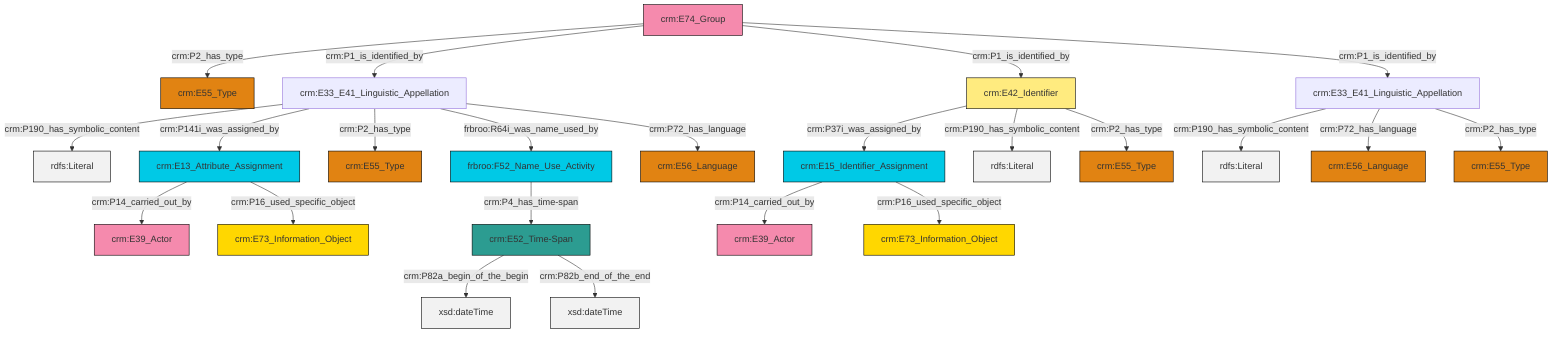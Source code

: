graph TD
classDef Literal fill:#f2f2f2,stroke:#000000;
classDef CRM_Entity fill:#FFFFFF,stroke:#000000;
classDef Temporal_Entity fill:#00C9E6, stroke:#000000;
classDef Type fill:#E18312, stroke:#000000;
classDef Time-Span fill:#2C9C91, stroke:#000000;
classDef Appellation fill:#FFEB7F, stroke:#000000;
classDef Place fill:#008836, stroke:#000000;
classDef Persistent_Item fill:#B266B2, stroke:#000000;
classDef Conceptual_Object fill:#FFD700, stroke:#000000;
classDef Physical_Thing fill:#D2B48C, stroke:#000000;
classDef Actor fill:#f58aad, stroke:#000000;
classDef PC_Classes fill:#4ce600, stroke:#000000;
classDef Multi fill:#cccccc,stroke:#000000;

4["crm:E33_E41_Linguistic_Appellation"]:::Default -->|crm:P190_has_symbolic_content| 5[rdfs:Literal]:::Literal
4["crm:E33_E41_Linguistic_Appellation"]:::Default -->|crm:P141i_was_assigned_by| 0["crm:E13_Attribute_Assignment"]:::Temporal_Entity
9["crm:E74_Group"]:::Actor -->|crm:P2_has_type| 10["crm:E55_Type"]:::Type
2["crm:E33_E41_Linguistic_Appellation"]:::Default -->|crm:P190_has_symbolic_content| 11[rdfs:Literal]:::Literal
9["crm:E74_Group"]:::Actor -->|crm:P1_is_identified_by| 4["crm:E33_E41_Linguistic_Appellation"]:::Default
13["crm:E42_Identifier"]:::Appellation -->|crm:P37i_was_assigned_by| 14["crm:E15_Identifier_Assignment"]:::Temporal_Entity
14["crm:E15_Identifier_Assignment"]:::Temporal_Entity -->|crm:P14_carried_out_by| 15["crm:E39_Actor"]:::Actor
0["crm:E13_Attribute_Assignment"]:::Temporal_Entity -->|crm:P14_carried_out_by| 16["crm:E39_Actor"]:::Actor
17["frbroo:F52_Name_Use_Activity"]:::Temporal_Entity -->|crm:P4_has_time-span| 18["crm:E52_Time-Span"]:::Time-Span
18["crm:E52_Time-Span"]:::Time-Span -->|crm:P82a_begin_of_the_begin| 19[xsd:dateTime]:::Literal
13["crm:E42_Identifier"]:::Appellation -->|crm:P190_has_symbolic_content| 27[rdfs:Literal]:::Literal
13["crm:E42_Identifier"]:::Appellation -->|crm:P2_has_type| 28["crm:E55_Type"]:::Type
2["crm:E33_E41_Linguistic_Appellation"]:::Default -->|crm:P72_has_language| 29["crm:E56_Language"]:::Type
18["crm:E52_Time-Span"]:::Time-Span -->|crm:P82b_end_of_the_end| 31[xsd:dateTime]:::Literal
4["crm:E33_E41_Linguistic_Appellation"]:::Default -->|crm:P2_has_type| 33["crm:E55_Type"]:::Type
9["crm:E74_Group"]:::Actor -->|crm:P1_is_identified_by| 13["crm:E42_Identifier"]:::Appellation
2["crm:E33_E41_Linguistic_Appellation"]:::Default -->|crm:P2_has_type| 20["crm:E55_Type"]:::Type
9["crm:E74_Group"]:::Actor -->|crm:P1_is_identified_by| 2["crm:E33_E41_Linguistic_Appellation"]:::Default
4["crm:E33_E41_Linguistic_Appellation"]:::Default -->|frbroo:R64i_was_name_used_by| 17["frbroo:F52_Name_Use_Activity"]:::Temporal_Entity
0["crm:E13_Attribute_Assignment"]:::Temporal_Entity -->|crm:P16_used_specific_object| 22["crm:E73_Information_Object"]:::Conceptual_Object
4["crm:E33_E41_Linguistic_Appellation"]:::Default -->|crm:P72_has_language| 6["crm:E56_Language"]:::Type
14["crm:E15_Identifier_Assignment"]:::Temporal_Entity -->|crm:P16_used_specific_object| 37["crm:E73_Information_Object"]:::Conceptual_Object
